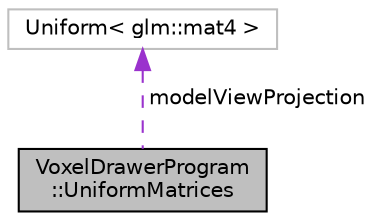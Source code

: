 digraph "VoxelDrawerProgram::UniformMatrices"
{
 // INTERACTIVE_SVG=YES
 // LATEX_PDF_SIZE
  edge [fontname="Helvetica",fontsize="10",labelfontname="Helvetica",labelfontsize="10"];
  node [fontname="Helvetica",fontsize="10",shape=record];
  Node1 [label="VoxelDrawerProgram\l::UniformMatrices",height=0.2,width=0.4,color="black", fillcolor="grey75", style="filled", fontcolor="black",tooltip=" "];
  Node2 -> Node1 [dir="back",color="darkorchid3",fontsize="10",style="dashed",label=" modelViewProjection" ,fontname="Helvetica"];
  Node2 [label="Uniform\< glm::mat4 \>",height=0.2,width=0.4,color="grey75", fillcolor="white", style="filled",tooltip=" "];
}
